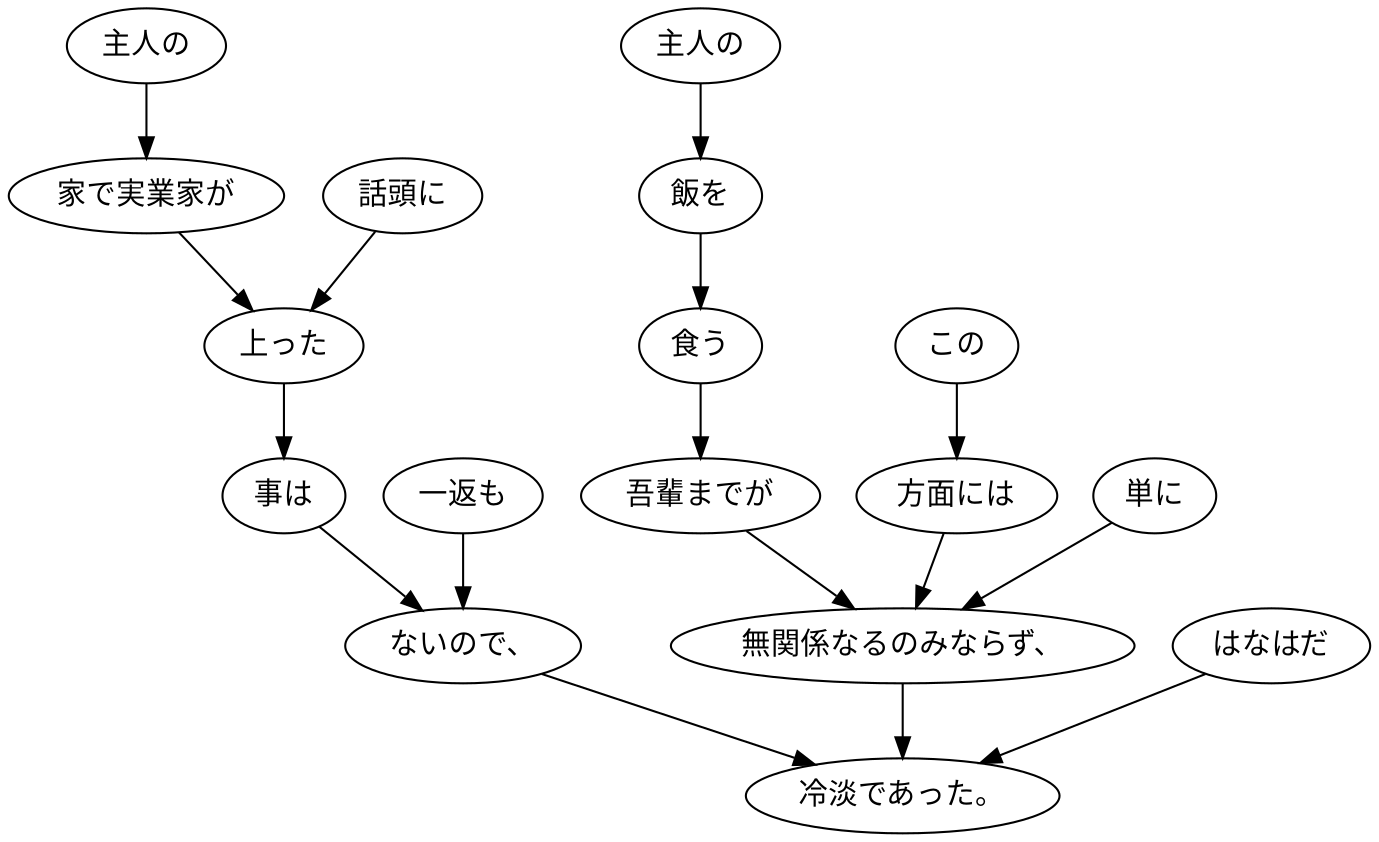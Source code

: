 digraph graph1784 {
	node0 [label="主人の"];
	node1 [label="家で実業家が"];
	node2 [label="話頭に"];
	node3 [label="上った"];
	node4 [label="事は"];
	node5 [label="一返も"];
	node6 [label="ないので、"];
	node7 [label="主人の"];
	node8 [label="飯を"];
	node9 [label="食う"];
	node10 [label="吾輩までが"];
	node11 [label="この"];
	node12 [label="方面には"];
	node13 [label="単に"];
	node14 [label="無関係なるのみならず、"];
	node15 [label="はなはだ"];
	node16 [label="冷淡であった。"];
	node0 -> node1;
	node1 -> node3;
	node2 -> node3;
	node3 -> node4;
	node4 -> node6;
	node5 -> node6;
	node6 -> node16;
	node7 -> node8;
	node8 -> node9;
	node9 -> node10;
	node10 -> node14;
	node11 -> node12;
	node12 -> node14;
	node13 -> node14;
	node14 -> node16;
	node15 -> node16;
}

